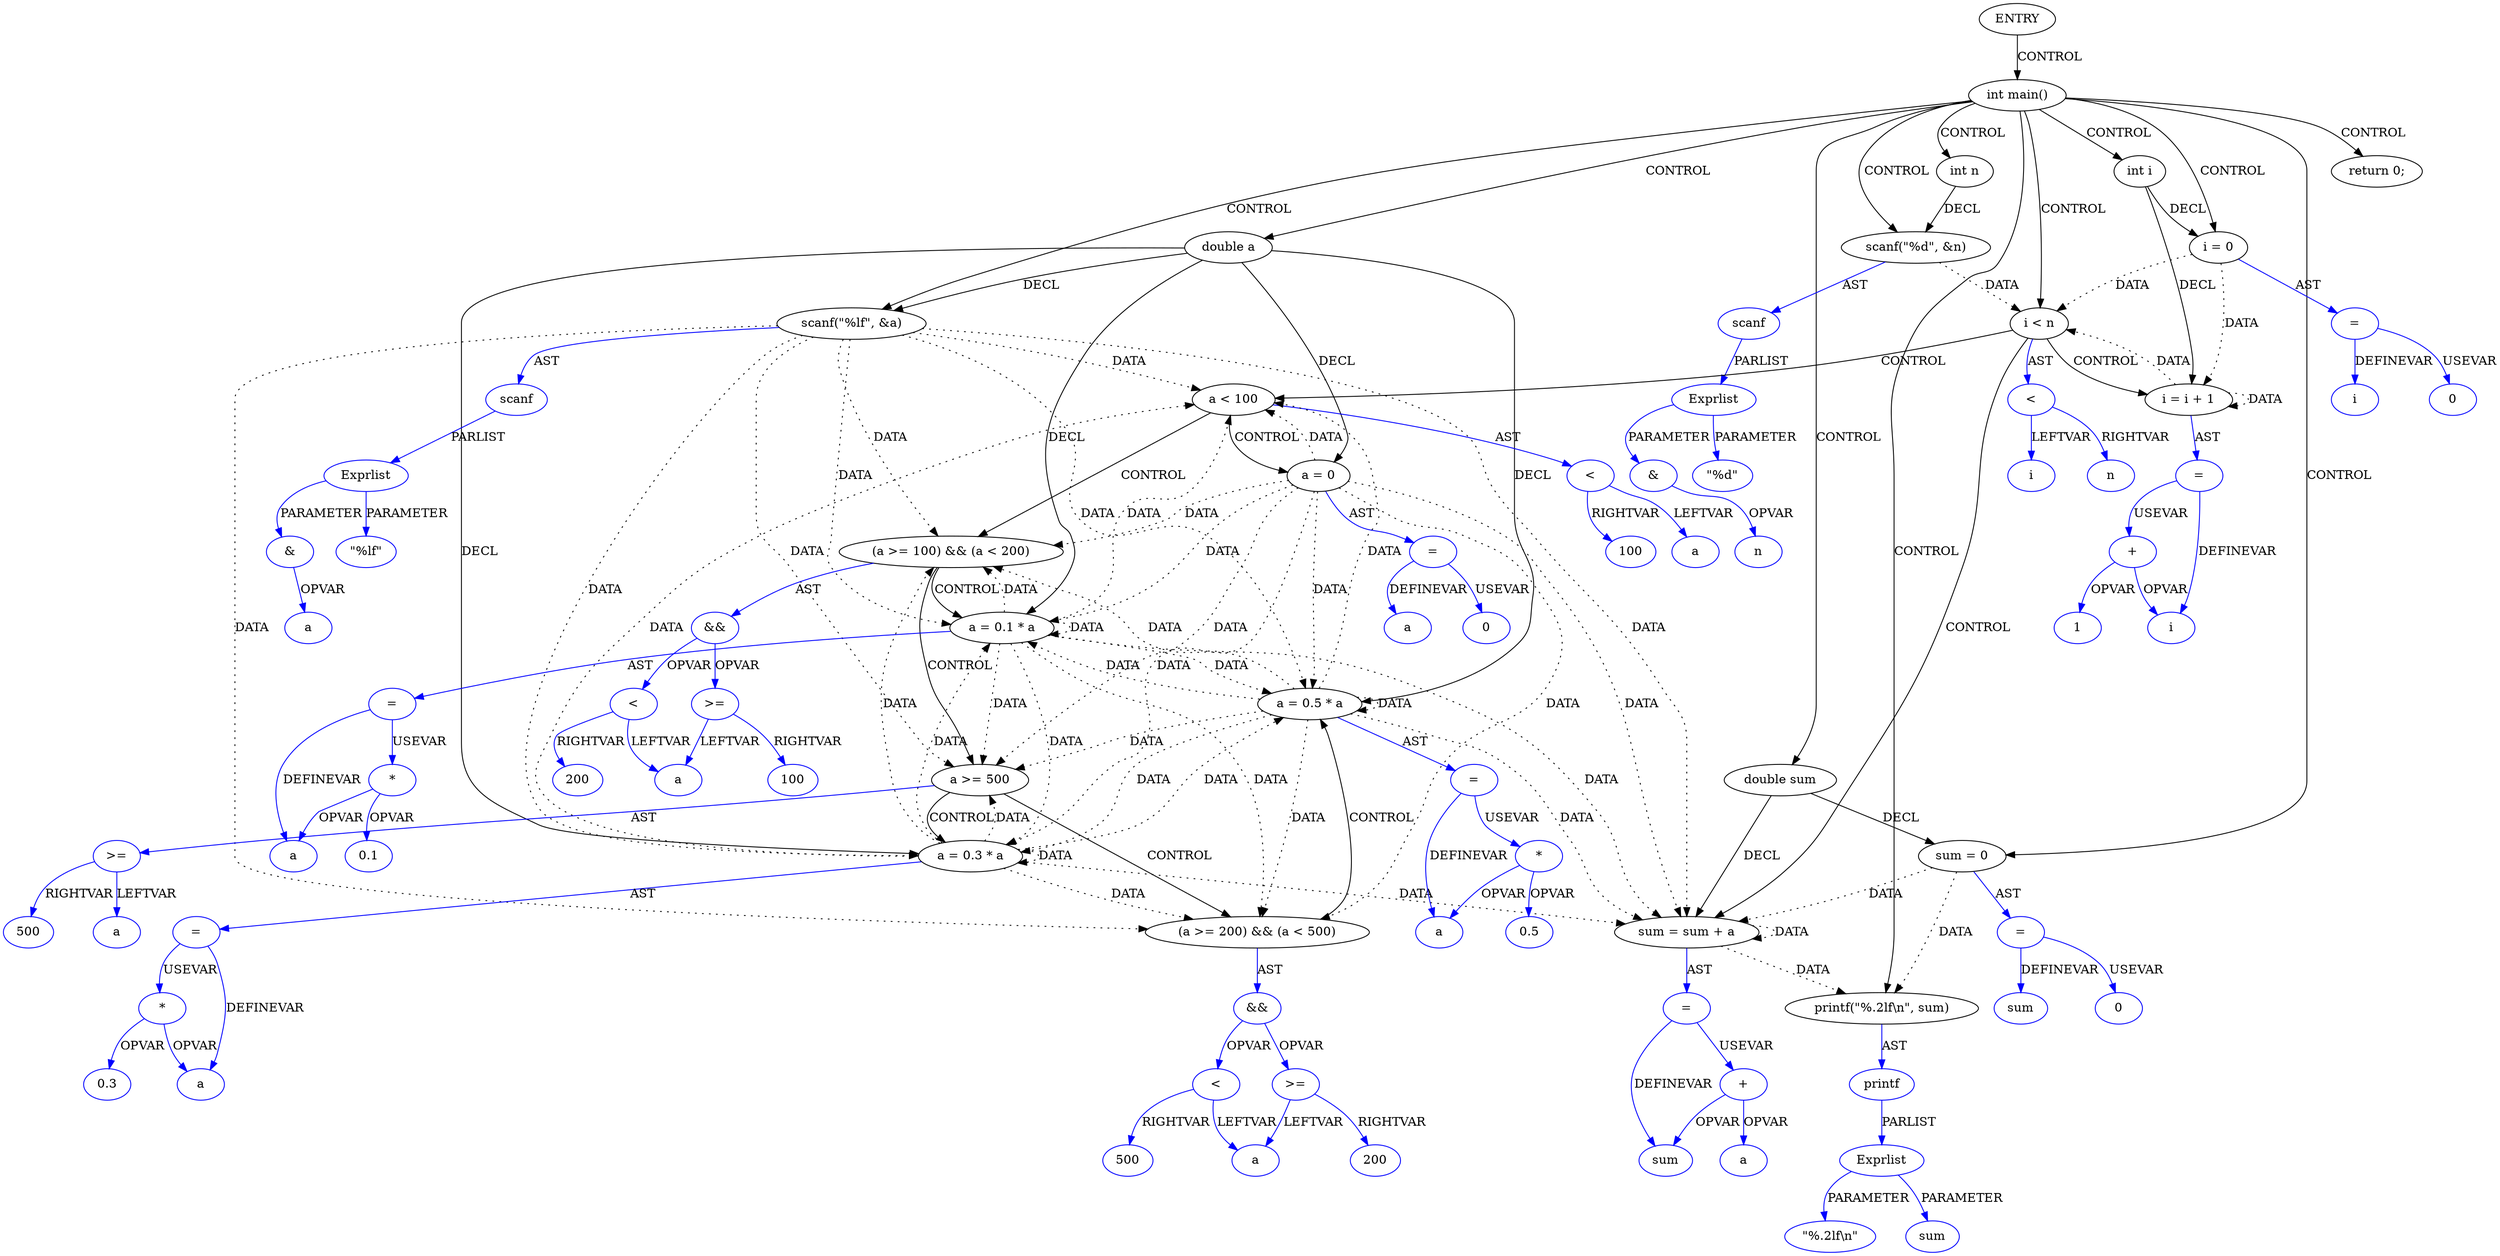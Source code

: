 digraph G{
Node1 [label="ENTRY",type="ENTRY",coord="-1"];
Node2 [label="int main()",type="CONTROL",coord="3"];
Node4 [label="int i",type="DECL",coord="4",varname="i",vartype="int"];
Node5 [label="int n",type="DECL",coord="5",varname="n",vartype="int"];
Node6 [label="double a",type="DECL",coord="6",varname="a",vartype="double"];
Node7 [label="double sum",type="DECL",coord="7",varname="sum",vartype="double"];
Node8 [label="sum = 0",type="ASSIGN",coord="8"];
Node9 [label="=",type="ASSIGNOP",coord="8",color=blue];
Node10 [label="sum",type="VAR",coord="8",color=blue];
Node11 [label="0",type="CONST",coord="8",color=blue];
Node12 [label="scanf(\"%d\", &n)",type="CALL",coord="9"];
Node13 [label="scanf",type="FUNCNAME",coord="9",color=blue];
Node14 [label="Exprlist",type="EXPRS",coord="9",color=blue];
Node15 [label="\"%d\"",type="CONST",coord="9",color=blue];
Node16 [label="&",type="OP",coord="9",color=blue];
Node17 [label="n",type="VAR",coord="9",color=blue];
Node18 [label="scanf(\"%lf\", &a)",type="CALL",coord="10"];
Node19 [label="scanf",type="FUNCNAME",coord="10",color=blue];
Node20 [label="Exprlist",type="EXPRS",coord="10",color=blue];
Node21 [label="\"%lf\"",type="CONST",coord="10",color=blue];
Node22 [label="&",type="OP",coord="10",color=blue];
Node23 [label="a",type="VAR",coord="10",color=blue];
Node24 [label="i = 0",type="ASSIGN",coord="11"];
Node25 [label="=",type="ASSIGNOP",coord="11",color=blue];
Node26 [label="i",type="VAR",coord="11",color=blue];
Node27 [label="0",type="CONST",coord="11",color=blue];
Node28 [label="i < n",type="CONTROL",coord="11"];
Node31 [label="a < 100",type="CONTROL",coord="12"];
Node33 [label="a = 0",type="ASSIGN",coord="13"];
Node34 [label="=",type="ASSIGNOP",coord="13",color=blue];
Node35 [label="a",type="VAR",coord="13",color=blue];
Node36 [label="0",type="CONST",coord="13",color=blue];
Node37 [label="(a >= 100) && (a < 200)",type="CONTROL",coord="14"];
Node39 [label="a = 0.1 * a",type="ASSIGN",coord="15"];
Node40 [label="=",type="ASSIGNOP",coord="15",color=blue];
Node41 [label="a",type="VAR",coord="15",color=blue];
Node42 [label="*",type="OP",coord="15",color=blue];
Node43 [label="0.1",type="CONST",coord="15",color=blue];
Node44 [label="a >= 500",type="CONTROL",coord="16"];
Node46 [label="a = 0.3 * a",type="ASSIGN",coord="17"];
Node47 [label="=",type="ASSIGNOP",coord="17",color=blue];
Node48 [label="a",type="VAR",coord="17",color=blue];
Node49 [label="*",type="OP",coord="17",color=blue];
Node50 [label="0.3",type="CONST",coord="17",color=blue];
Node51 [label="(a >= 200) && (a < 500)",type="CONTROL",coord="18"];
Node53 [label="a = 0.5 * a",type="ASSIGN",coord="19"];
Node54 [label="=",type="ASSIGNOP",coord="19",color=blue];
Node55 [label="a",type="VAR",coord="19",color=blue];
Node56 [label="*",type="OP",coord="19",color=blue];
Node57 [label="0.5",type="CONST",coord="19",color=blue];
Node58 [label="&&",type="OP",coord="18",color=blue];
Node59 [label=">=",type="OP",coord="18",color=blue];
Node60 [label="a",type="VAR",coord="18",color=blue];
Node61 [label="200",type="CONST",coord="18",color=blue];
Node62 [label="<",type="OP",coord="18",color=blue];
Node63 [label="500",type="CONST",coord="18",color=blue];
Node64 [label=">=",type="OP",coord="16",color=blue];
Node65 [label="a",type="VAR",coord="16",color=blue];
Node66 [label="500",type="CONST",coord="16",color=blue];
Node67 [label="&&",type="OP",coord="14",color=blue];
Node68 [label=">=",type="OP",coord="14",color=blue];
Node69 [label="a",type="VAR",coord="14",color=blue];
Node70 [label="100",type="CONST",coord="14",color=blue];
Node71 [label="<",type="OP",coord="14",color=blue];
Node72 [label="200",type="CONST",coord="14",color=blue];
Node73 [label="<",type="OP",coord="12",color=blue];
Node74 [label="a",type="VAR",coord="12",color=blue];
Node75 [label="100",type="CONST",coord="12",color=blue];
Node76 [label="sum = sum + a",type="ASSIGN",coord="21"];
Node77 [label="=",type="ASSIGNOP",coord="21",color=blue];
Node78 [label="sum",type="VAR",coord="21",color=blue];
Node79 [label="+",type="OP",coord="21",color=blue];
Node80 [label="a",type="VAR",coord="21",color=blue];
Node81 [label="i = i + 1",type="ASSIGN",coord="11"];
Node82 [label="=",type="ASSIGNOP",coord="11",color=blue];
Node83 [label="i",type="VAR",coord="11",color=blue];
Node84 [label="+",type="OP",coord="11",color=blue];
Node85 [label="1",type="CONST",coord="11",color=blue];
Node86 [label="<",type="OP",coord="11",color=blue];
Node87 [label="i",type="VAR",coord="11",color=blue];
Node88 [label="n",type="VAR",coord="11",color=blue];
Node89 [label="printf(\"%.2lf\\n\", sum)",type="CALL",coord="23"];
Node90 [label="printf",type="FUNCNAME",coord="23",color=blue];
Node91 [label="Exprlist",type="EXPRS",coord="23",color=blue];
Node92 [label="\"%.2lf\\n\"",type="CONST",coord="23",color=blue];
Node93 [label="sum",type="VAR",coord="23",color=blue];
Node94 [label="return 0;",type="CONTROL",coord="24"];
Node1->Node2 [label = "CONTROL" ];
Node2->Node4 [label = "CONTROL" ];
Node2->Node5 [label = "CONTROL" ];
Node2->Node6 [label = "CONTROL" ];
Node2->Node7 [label = "CONTROL" ];
Node2->Node8 [label = "CONTROL" ];
Node2->Node12 [label = "CONTROL" ];
Node2->Node18 [label = "CONTROL" ];
Node2->Node24 [label = "CONTROL" ];
Node2->Node28 [label = "CONTROL" ];
Node2->Node89 [label = "CONTROL" ];
Node2->Node94 [label = "CONTROL" ];
Node28->Node31 [label = "CONTROL" ];
Node28->Node76 [label = "CONTROL" ];
Node28->Node81 [label = "CONTROL" ];
Node31->Node33 [label = "CONTROL" ];
Node31->Node37 [label = "CONTROL" ];
Node37->Node39 [label = "CONTROL" ];
Node37->Node44 [label = "CONTROL" ];
Node44->Node46 [label = "CONTROL" ];
Node44->Node51 [label = "CONTROL" ];
Node51->Node53 [label = "CONTROL" ];
Node8->Node76 [label = "DATA", style = dotted ]
Node8->Node89 [label = "DATA", style = dotted ]
Node12->Node28 [label = "DATA", style = dotted ]
Node18->Node31 [label = "DATA", style = dotted ]
Node18->Node37 [label = "DATA", style = dotted ]
Node18->Node39 [label = "DATA", style = dotted ]
Node18->Node44 [label = "DATA", style = dotted ]
Node18->Node46 [label = "DATA", style = dotted ]
Node18->Node51 [label = "DATA", style = dotted ]
Node18->Node53 [label = "DATA", style = dotted ]
Node18->Node76 [label = "DATA", style = dotted ]
Node24->Node28 [label = "DATA", style = dotted ]
Node24->Node81 [label = "DATA", style = dotted ]
Node33->Node31 [label = "DATA", style = dotted ]
Node33->Node37 [label = "DATA", style = dotted ]
Node33->Node39 [label = "DATA", style = dotted ]
Node33->Node44 [label = "DATA", style = dotted ]
Node33->Node46 [label = "DATA", style = dotted ]
Node33->Node51 [label = "DATA", style = dotted ]
Node33->Node53 [label = "DATA", style = dotted ]
Node33->Node76 [label = "DATA", style = dotted ]
Node39->Node31 [label = "DATA", style = dotted ]
Node39->Node37 [label = "DATA", style = dotted ]
Node39->Node39 [label = "DATA", style = dotted ]
Node39->Node44 [label = "DATA", style = dotted ]
Node39->Node46 [label = "DATA", style = dotted ]
Node39->Node51 [label = "DATA", style = dotted ]
Node39->Node53 [label = "DATA", style = dotted ]
Node39->Node76 [label = "DATA", style = dotted ]
Node46->Node31 [label = "DATA", style = dotted ]
Node46->Node37 [label = "DATA", style = dotted ]
Node46->Node39 [label = "DATA", style = dotted ]
Node46->Node44 [label = "DATA", style = dotted ]
Node46->Node46 [label = "DATA", style = dotted ]
Node46->Node51 [label = "DATA", style = dotted ]
Node46->Node53 [label = "DATA", style = dotted ]
Node46->Node76 [label = "DATA", style = dotted ]
Node53->Node31 [label = "DATA", style = dotted ]
Node53->Node37 [label = "DATA", style = dotted ]
Node53->Node39 [label = "DATA", style = dotted ]
Node53->Node44 [label = "DATA", style = dotted ]
Node53->Node46 [label = "DATA", style = dotted ]
Node53->Node51 [label = "DATA", style = dotted ]
Node53->Node53 [label = "DATA", style = dotted ]
Node53->Node76 [label = "DATA", style = dotted ]
Node76->Node76 [label = "DATA", style = dotted ]
Node76->Node89 [label = "DATA", style = dotted ]
Node81->Node28 [label = "DATA", style = dotted ]
Node81->Node81 [label = "DATA", style = dotted ]
Node4->Node81 [label = "DECL"]
Node4->Node24 [label = "DECL"]
Node5->Node12 [label = "DECL"]
Node6->Node46 [label = "DECL"]
Node6->Node39 [label = "DECL"]
Node6->Node18 [label = "DECL"]
Node6->Node53 [label = "DECL"]
Node6->Node33 [label = "DECL"]
Node7->Node8 [label = "DECL"]
Node7->Node76 [label = "DECL"]
Node8->Node9 [label = "AST" color=blue]
Node9->Node10 [label = "DEFINEVAR" color=blue]
Node9->Node11 [label = "USEVAR" color=blue]
Node12->Node13 [label = "AST" color=blue]
Node13->Node14 [label = "PARLIST" color=blue]
Node14->Node15 [label = "PARAMETER" color=blue]
Node14->Node16 [label = "PARAMETER" color=blue]
Node16->Node17 [label = "OPVAR" color=blue]
Node18->Node19 [label = "AST" color=blue]
Node19->Node20 [label = "PARLIST" color=blue]
Node20->Node21 [label = "PARAMETER" color=blue]
Node20->Node22 [label = "PARAMETER" color=blue]
Node22->Node23 [label = "OPVAR" color=blue]
Node24->Node25 [label = "AST" color=blue]
Node25->Node26 [label = "DEFINEVAR" color=blue]
Node25->Node27 [label = "USEVAR" color=blue]
Node28->Node86 [label = "AST" color=blue]
Node31->Node73 [label = "AST" color=blue]
Node33->Node34 [label = "AST" color=blue]
Node34->Node35 [label = "DEFINEVAR" color=blue]
Node34->Node36 [label = "USEVAR" color=blue]
Node37->Node67 [label = "AST" color=blue]
Node39->Node40 [label = "AST" color=blue]
Node40->Node41 [label = "DEFINEVAR" color=blue]
Node40->Node42 [label = "USEVAR" color=blue]
Node42->Node43 [label = "OPVAR" color=blue]
Node42->Node41 [label = "OPVAR" color=blue]
Node44->Node64 [label = "AST" color=blue]
Node46->Node47 [label = "AST" color=blue]
Node47->Node48 [label = "DEFINEVAR" color=blue]
Node47->Node49 [label = "USEVAR" color=blue]
Node49->Node50 [label = "OPVAR" color=blue]
Node49->Node48 [label = "OPVAR" color=blue]
Node51->Node58 [label = "AST" color=blue]
Node53->Node54 [label = "AST" color=blue]
Node54->Node55 [label = "DEFINEVAR" color=blue]
Node54->Node56 [label = "USEVAR" color=blue]
Node56->Node57 [label = "OPVAR" color=blue]
Node56->Node55 [label = "OPVAR" color=blue]
Node58->Node59 [label = "OPVAR" color=blue]
Node58->Node62 [label = "OPVAR" color=blue]
Node59->Node60 [label = "LEFTVAR" color=blue]
Node59->Node61 [label = "RIGHTVAR" color=blue]
Node62->Node60 [label = "LEFTVAR" color=blue]
Node62->Node63 [label = "RIGHTVAR" color=blue]
Node64->Node65 [label = "LEFTVAR" color=blue]
Node64->Node66 [label = "RIGHTVAR" color=blue]
Node67->Node68 [label = "OPVAR" color=blue]
Node67->Node71 [label = "OPVAR" color=blue]
Node68->Node69 [label = "LEFTVAR" color=blue]
Node68->Node70 [label = "RIGHTVAR" color=blue]
Node71->Node69 [label = "LEFTVAR" color=blue]
Node71->Node72 [label = "RIGHTVAR" color=blue]
Node73->Node74 [label = "LEFTVAR" color=blue]
Node73->Node75 [label = "RIGHTVAR" color=blue]
Node76->Node77 [label = "AST" color=blue]
Node77->Node78 [label = "DEFINEVAR" color=blue]
Node77->Node79 [label = "USEVAR" color=blue]
Node79->Node78 [label = "OPVAR" color=blue]
Node79->Node80 [label = "OPVAR" color=blue]
Node81->Node82 [label = "AST" color=blue]
Node82->Node83 [label = "DEFINEVAR" color=blue]
Node82->Node84 [label = "USEVAR" color=blue]
Node84->Node83 [label = "OPVAR" color=blue]
Node84->Node85 [label = "OPVAR" color=blue]
Node86->Node87 [label = "LEFTVAR" color=blue]
Node86->Node88 [label = "RIGHTVAR" color=blue]
Node89->Node90 [label = "AST" color=blue]
Node90->Node91 [label = "PARLIST" color=blue]
Node91->Node92 [label = "PARAMETER" color=blue]
Node91->Node93 [label = "PARAMETER" color=blue]
}
